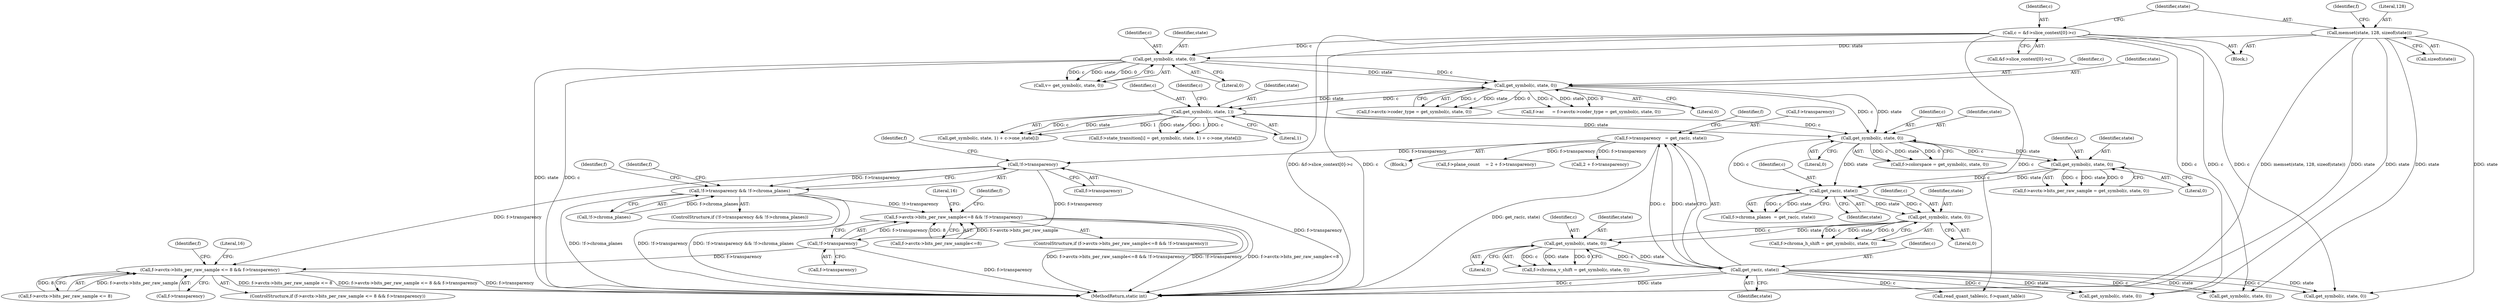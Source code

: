 digraph "0_FFmpeg_547d690d676064069d44703a1917e0dab7e33445@pointer" {
"1000279" [label="(Call,!f->transparency)"];
"1000254" [label="(Call,f->transparency   = get_rac(c, state))"];
"1000258" [label="(Call,get_rac(c, state))"];
"1000250" [label="(Call,get_symbol(c, state, 0))"];
"1000242" [label="(Call,get_symbol(c, state, 0))"];
"1000235" [label="(Call,get_rac(c, state))"];
"1000227" [label="(Call,get_symbol(c, state, 0))"];
"1000211" [label="(Call,get_symbol(c, state, 0))"];
"1000171" [label="(Call,get_symbol(c, state, 0))"];
"1000138" [label="(Call,get_symbol(c, state, 0))"];
"1000113" [label="(Call,c = &f->slice_context[0]->c)"];
"1000123" [label="(Call,memset(state, 128, sizeof(state)))"];
"1000198" [label="(Call,get_symbol(c, state, 1))"];
"1000278" [label="(Call,!f->transparency && !f->chroma_planes)"];
"1000313" [label="(Call,f->avctx->bits_per_raw_sample<=8 && !f->transparency)"];
"1000321" [label="(Call,!f->transparency)"];
"1000403" [label="(Call,f->avctx->bits_per_raw_sample <= 8 && f->transparency)"];
"1000243" [label="(Identifier,c)"];
"1000254" [label="(Call,f->transparency   = get_rac(c, state))"];
"1000231" [label="(Call,f->chroma_planes  = get_rac(c, state))"];
"1000229" [label="(Identifier,state)"];
"1000321" [label="(Call,!f->transparency)"];
"1000114" [label="(Identifier,c)"];
"1000200" [label="(Identifier,state)"];
"1000314" [label="(Call,f->avctx->bits_per_raw_sample<=8)"];
"1000322" [label="(Call,f->transparency)"];
"1000207" [label="(Call,f->colorspace = get_symbol(c, state, 0))"];
"1000404" [label="(Call,f->avctx->bits_per_raw_sample <= 8)"];
"1000283" [label="(Call,!f->chroma_planes)"];
"1000171" [label="(Call,get_symbol(c, state, 0))"];
"1000278" [label="(Call,!f->transparency && !f->chroma_planes)"];
"1000814" [label="(Call,get_symbol(c, state, 0))"];
"1000199" [label="(Identifier,c)"];
"1000246" [label="(Call,f->chroma_v_shift = get_symbol(c, state, 0))"];
"1000212" [label="(Identifier,c)"];
"1000123" [label="(Call,memset(state, 128, sizeof(state)))"];
"1000134" [label="(Block,)"];
"1000228" [label="(Identifier,c)"];
"1000161" [label="(Call,f->ac      = f->avctx->coder_type = get_symbol(c, state, 0))"];
"1001241" [label="(MethodReturn,static int)"];
"1000259" [label="(Identifier,c)"];
"1000317" [label="(Identifier,f)"];
"1000124" [label="(Identifier,state)"];
"1000292" [label="(Identifier,f)"];
"1000242" [label="(Call,get_symbol(c, state, 0))"];
"1000230" [label="(Literal,0)"];
"1000280" [label="(Call,f->transparency)"];
"1000403" [label="(Call,f->avctx->bits_per_raw_sample <= 8 && f->transparency)"];
"1000245" [label="(Literal,0)"];
"1000227" [label="(Call,get_symbol(c, state, 0))"];
"1000329" [label="(Literal,16)"];
"1000125" [label="(Literal,128)"];
"1000173" [label="(Identifier,state)"];
"1000962" [label="(Call,get_symbol(c, state, 0))"];
"1000407" [label="(Identifier,f)"];
"1000313" [label="(Call,f->avctx->bits_per_raw_sample<=8 && !f->transparency)"];
"1000244" [label="(Identifier,state)"];
"1000131" [label="(Identifier,f)"];
"1000261" [label="(Call,f->plane_count    = 2 + f->transparency)"];
"1000138" [label="(Call,get_symbol(c, state, 0))"];
"1000784" [label="(Call,read_quant_tables(c, f->quant_table))"];
"1000285" [label="(Identifier,f)"];
"1000238" [label="(Call,f->chroma_h_shift = get_symbol(c, state, 0))"];
"1000141" [label="(Literal,0)"];
"1000250" [label="(Call,get_symbol(c, state, 0))"];
"1000277" [label="(ControlStructure,if (!f->transparency && !f->chroma_planes))"];
"1000172" [label="(Identifier,c)"];
"1000191" [label="(Call,f->state_transition[i] = get_symbol(c, state, 1) + c->one_state[i])"];
"1000140" [label="(Identifier,state)"];
"1000260" [label="(Identifier,state)"];
"1000139" [label="(Identifier,c)"];
"1000251" [label="(Identifier,c)"];
"1000174" [label="(Literal,0)"];
"1000126" [label="(Call,sizeof(state))"];
"1000213" [label="(Identifier,state)"];
"1000198" [label="(Call,get_symbol(c, state, 1))"];
"1000418" [label="(Literal,16)"];
"1000411" [label="(Call,f->transparency)"];
"1000265" [label="(Call,2 + f->transparency)"];
"1000204" [label="(Identifier,c)"];
"1001147" [label="(Call,get_symbol(c, state, 0))"];
"1000201" [label="(Literal,1)"];
"1000258" [label="(Call,get_rac(c, state))"];
"1000165" [label="(Call,f->avctx->coder_type = get_symbol(c, state, 0))"];
"1000197" [label="(Call,get_symbol(c, state, 1) + c->one_state[i])"];
"1000237" [label="(Identifier,state)"];
"1000113" [label="(Call,c = &f->slice_context[0]->c)"];
"1000235" [label="(Call,get_rac(c, state))"];
"1000263" [label="(Identifier,f)"];
"1000214" [label="(Literal,0)"];
"1000252" [label="(Identifier,state)"];
"1000279" [label="(Call,!f->transparency)"];
"1000221" [label="(Call,f->avctx->bits_per_raw_sample = get_symbol(c, state, 0))"];
"1000468" [label="(Identifier,f)"];
"1000136" [label="(Call,v= get_symbol(c, state, 0))"];
"1000253" [label="(Literal,0)"];
"1000236" [label="(Identifier,c)"];
"1000115" [label="(Call,&f->slice_context[0]->c)"];
"1000312" [label="(ControlStructure,if (f->avctx->bits_per_raw_sample<=8 && !f->transparency))"];
"1000402" [label="(ControlStructure,if (f->avctx->bits_per_raw_sample <= 8 && f->transparency))"];
"1000104" [label="(Block,)"];
"1000255" [label="(Call,f->transparency)"];
"1000211" [label="(Call,get_symbol(c, state, 0))"];
"1000279" -> "1000278"  [label="AST: "];
"1000279" -> "1000280"  [label="CFG: "];
"1000280" -> "1000279"  [label="AST: "];
"1000285" -> "1000279"  [label="CFG: "];
"1000278" -> "1000279"  [label="CFG: "];
"1000279" -> "1001241"  [label="DDG: f->transparency"];
"1000279" -> "1000278"  [label="DDG: f->transparency"];
"1000254" -> "1000279"  [label="DDG: f->transparency"];
"1000279" -> "1000321"  [label="DDG: f->transparency"];
"1000279" -> "1000403"  [label="DDG: f->transparency"];
"1000254" -> "1000134"  [label="AST: "];
"1000254" -> "1000258"  [label="CFG: "];
"1000255" -> "1000254"  [label="AST: "];
"1000258" -> "1000254"  [label="AST: "];
"1000263" -> "1000254"  [label="CFG: "];
"1000254" -> "1001241"  [label="DDG: get_rac(c, state)"];
"1000258" -> "1000254"  [label="DDG: c"];
"1000258" -> "1000254"  [label="DDG: state"];
"1000254" -> "1000261"  [label="DDG: f->transparency"];
"1000254" -> "1000265"  [label="DDG: f->transparency"];
"1000258" -> "1000260"  [label="CFG: "];
"1000259" -> "1000258"  [label="AST: "];
"1000260" -> "1000258"  [label="AST: "];
"1000258" -> "1001241"  [label="DDG: c"];
"1000258" -> "1001241"  [label="DDG: state"];
"1000250" -> "1000258"  [label="DDG: c"];
"1000250" -> "1000258"  [label="DDG: state"];
"1000258" -> "1000784"  [label="DDG: c"];
"1000258" -> "1000814"  [label="DDG: c"];
"1000258" -> "1000814"  [label="DDG: state"];
"1000258" -> "1000962"  [label="DDG: c"];
"1000258" -> "1000962"  [label="DDG: state"];
"1000258" -> "1001147"  [label="DDG: c"];
"1000258" -> "1001147"  [label="DDG: state"];
"1000250" -> "1000246"  [label="AST: "];
"1000250" -> "1000253"  [label="CFG: "];
"1000251" -> "1000250"  [label="AST: "];
"1000252" -> "1000250"  [label="AST: "];
"1000253" -> "1000250"  [label="AST: "];
"1000246" -> "1000250"  [label="CFG: "];
"1000250" -> "1000246"  [label="DDG: c"];
"1000250" -> "1000246"  [label="DDG: state"];
"1000250" -> "1000246"  [label="DDG: 0"];
"1000242" -> "1000250"  [label="DDG: c"];
"1000242" -> "1000250"  [label="DDG: state"];
"1000242" -> "1000238"  [label="AST: "];
"1000242" -> "1000245"  [label="CFG: "];
"1000243" -> "1000242"  [label="AST: "];
"1000244" -> "1000242"  [label="AST: "];
"1000245" -> "1000242"  [label="AST: "];
"1000238" -> "1000242"  [label="CFG: "];
"1000242" -> "1000238"  [label="DDG: c"];
"1000242" -> "1000238"  [label="DDG: state"];
"1000242" -> "1000238"  [label="DDG: 0"];
"1000235" -> "1000242"  [label="DDG: c"];
"1000235" -> "1000242"  [label="DDG: state"];
"1000235" -> "1000231"  [label="AST: "];
"1000235" -> "1000237"  [label="CFG: "];
"1000236" -> "1000235"  [label="AST: "];
"1000237" -> "1000235"  [label="AST: "];
"1000231" -> "1000235"  [label="CFG: "];
"1000235" -> "1000231"  [label="DDG: c"];
"1000235" -> "1000231"  [label="DDG: state"];
"1000227" -> "1000235"  [label="DDG: c"];
"1000227" -> "1000235"  [label="DDG: state"];
"1000211" -> "1000235"  [label="DDG: c"];
"1000211" -> "1000235"  [label="DDG: state"];
"1000227" -> "1000221"  [label="AST: "];
"1000227" -> "1000230"  [label="CFG: "];
"1000228" -> "1000227"  [label="AST: "];
"1000229" -> "1000227"  [label="AST: "];
"1000230" -> "1000227"  [label="AST: "];
"1000221" -> "1000227"  [label="CFG: "];
"1000227" -> "1000221"  [label="DDG: c"];
"1000227" -> "1000221"  [label="DDG: state"];
"1000227" -> "1000221"  [label="DDG: 0"];
"1000211" -> "1000227"  [label="DDG: c"];
"1000211" -> "1000227"  [label="DDG: state"];
"1000211" -> "1000207"  [label="AST: "];
"1000211" -> "1000214"  [label="CFG: "];
"1000212" -> "1000211"  [label="AST: "];
"1000213" -> "1000211"  [label="AST: "];
"1000214" -> "1000211"  [label="AST: "];
"1000207" -> "1000211"  [label="CFG: "];
"1000211" -> "1000207"  [label="DDG: c"];
"1000211" -> "1000207"  [label="DDG: state"];
"1000211" -> "1000207"  [label="DDG: 0"];
"1000171" -> "1000211"  [label="DDG: c"];
"1000171" -> "1000211"  [label="DDG: state"];
"1000198" -> "1000211"  [label="DDG: c"];
"1000198" -> "1000211"  [label="DDG: state"];
"1000171" -> "1000165"  [label="AST: "];
"1000171" -> "1000174"  [label="CFG: "];
"1000172" -> "1000171"  [label="AST: "];
"1000173" -> "1000171"  [label="AST: "];
"1000174" -> "1000171"  [label="AST: "];
"1000165" -> "1000171"  [label="CFG: "];
"1000171" -> "1000161"  [label="DDG: c"];
"1000171" -> "1000161"  [label="DDG: state"];
"1000171" -> "1000161"  [label="DDG: 0"];
"1000171" -> "1000165"  [label="DDG: c"];
"1000171" -> "1000165"  [label="DDG: state"];
"1000171" -> "1000165"  [label="DDG: 0"];
"1000138" -> "1000171"  [label="DDG: c"];
"1000138" -> "1000171"  [label="DDG: state"];
"1000171" -> "1000198"  [label="DDG: c"];
"1000171" -> "1000198"  [label="DDG: state"];
"1000138" -> "1000136"  [label="AST: "];
"1000138" -> "1000141"  [label="CFG: "];
"1000139" -> "1000138"  [label="AST: "];
"1000140" -> "1000138"  [label="AST: "];
"1000141" -> "1000138"  [label="AST: "];
"1000136" -> "1000138"  [label="CFG: "];
"1000138" -> "1001241"  [label="DDG: c"];
"1000138" -> "1001241"  [label="DDG: state"];
"1000138" -> "1000136"  [label="DDG: c"];
"1000138" -> "1000136"  [label="DDG: state"];
"1000138" -> "1000136"  [label="DDG: 0"];
"1000113" -> "1000138"  [label="DDG: c"];
"1000123" -> "1000138"  [label="DDG: state"];
"1000113" -> "1000104"  [label="AST: "];
"1000113" -> "1000115"  [label="CFG: "];
"1000114" -> "1000113"  [label="AST: "];
"1000115" -> "1000113"  [label="AST: "];
"1000124" -> "1000113"  [label="CFG: "];
"1000113" -> "1001241"  [label="DDG: c"];
"1000113" -> "1001241"  [label="DDG: &f->slice_context[0]->c"];
"1000113" -> "1000784"  [label="DDG: c"];
"1000113" -> "1000814"  [label="DDG: c"];
"1000113" -> "1000962"  [label="DDG: c"];
"1000113" -> "1001147"  [label="DDG: c"];
"1000123" -> "1000104"  [label="AST: "];
"1000123" -> "1000126"  [label="CFG: "];
"1000124" -> "1000123"  [label="AST: "];
"1000125" -> "1000123"  [label="AST: "];
"1000126" -> "1000123"  [label="AST: "];
"1000131" -> "1000123"  [label="CFG: "];
"1000123" -> "1001241"  [label="DDG: memset(state, 128, sizeof(state))"];
"1000123" -> "1001241"  [label="DDG: state"];
"1000123" -> "1000814"  [label="DDG: state"];
"1000123" -> "1000962"  [label="DDG: state"];
"1000123" -> "1001147"  [label="DDG: state"];
"1000198" -> "1000197"  [label="AST: "];
"1000198" -> "1000201"  [label="CFG: "];
"1000199" -> "1000198"  [label="AST: "];
"1000200" -> "1000198"  [label="AST: "];
"1000201" -> "1000198"  [label="AST: "];
"1000204" -> "1000198"  [label="CFG: "];
"1000198" -> "1000191"  [label="DDG: c"];
"1000198" -> "1000191"  [label="DDG: state"];
"1000198" -> "1000191"  [label="DDG: 1"];
"1000198" -> "1000197"  [label="DDG: c"];
"1000198" -> "1000197"  [label="DDG: state"];
"1000198" -> "1000197"  [label="DDG: 1"];
"1000278" -> "1000277"  [label="AST: "];
"1000278" -> "1000283"  [label="CFG: "];
"1000283" -> "1000278"  [label="AST: "];
"1000292" -> "1000278"  [label="CFG: "];
"1000317" -> "1000278"  [label="CFG: "];
"1000278" -> "1001241"  [label="DDG: !f->transparency && !f->chroma_planes"];
"1000278" -> "1001241"  [label="DDG: !f->chroma_planes"];
"1000278" -> "1001241"  [label="DDG: !f->transparency"];
"1000283" -> "1000278"  [label="DDG: f->chroma_planes"];
"1000278" -> "1000313"  [label="DDG: !f->transparency"];
"1000313" -> "1000312"  [label="AST: "];
"1000313" -> "1000314"  [label="CFG: "];
"1000313" -> "1000321"  [label="CFG: "];
"1000314" -> "1000313"  [label="AST: "];
"1000321" -> "1000313"  [label="AST: "];
"1000329" -> "1000313"  [label="CFG: "];
"1000407" -> "1000313"  [label="CFG: "];
"1000313" -> "1001241"  [label="DDG: f->avctx->bits_per_raw_sample<=8 && !f->transparency"];
"1000313" -> "1001241"  [label="DDG: !f->transparency"];
"1000313" -> "1001241"  [label="DDG: f->avctx->bits_per_raw_sample<=8"];
"1000314" -> "1000313"  [label="DDG: f->avctx->bits_per_raw_sample"];
"1000314" -> "1000313"  [label="DDG: 8"];
"1000321" -> "1000313"  [label="DDG: f->transparency"];
"1000321" -> "1000322"  [label="CFG: "];
"1000322" -> "1000321"  [label="AST: "];
"1000321" -> "1001241"  [label="DDG: f->transparency"];
"1000321" -> "1000403"  [label="DDG: f->transparency"];
"1000403" -> "1000402"  [label="AST: "];
"1000403" -> "1000404"  [label="CFG: "];
"1000403" -> "1000411"  [label="CFG: "];
"1000404" -> "1000403"  [label="AST: "];
"1000411" -> "1000403"  [label="AST: "];
"1000418" -> "1000403"  [label="CFG: "];
"1000468" -> "1000403"  [label="CFG: "];
"1000403" -> "1001241"  [label="DDG: f->transparency"];
"1000403" -> "1001241"  [label="DDG: f->avctx->bits_per_raw_sample <= 8"];
"1000403" -> "1001241"  [label="DDG: f->avctx->bits_per_raw_sample <= 8 && f->transparency"];
"1000404" -> "1000403"  [label="DDG: f->avctx->bits_per_raw_sample"];
"1000404" -> "1000403"  [label="DDG: 8"];
}
